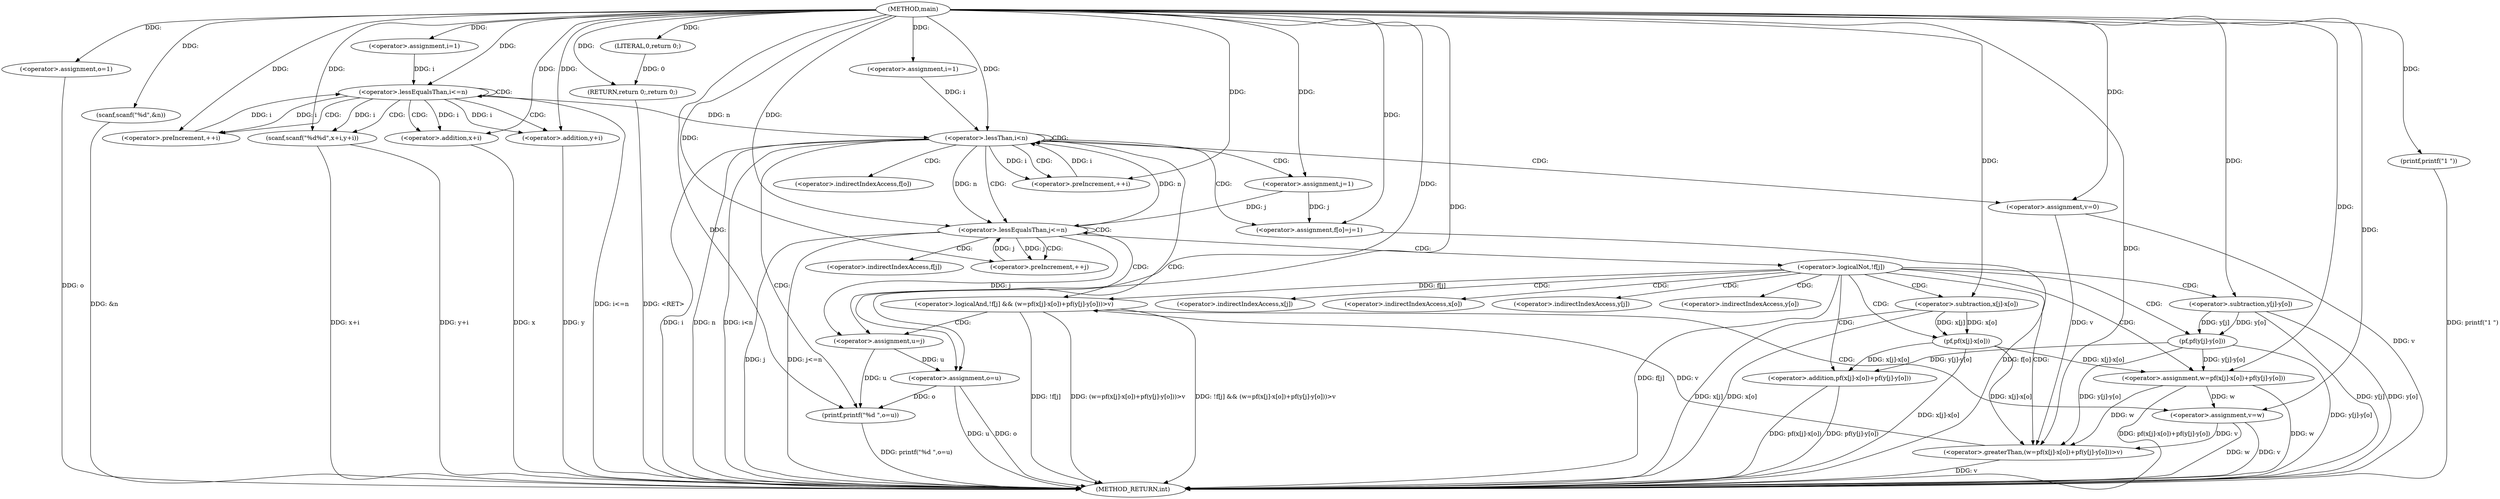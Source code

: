 digraph "main" {  
"1000106" [label = "(METHOD,main)" ]
"1000211" [label = "(METHOD_RETURN,int)" ]
"1000110" [label = "(<operator>.assignment,o=1)" ]
"1000118" [label = "(scanf,scanf(\"%d\",&n))" ]
"1000209" [label = "(RETURN,return 0;,return 0;)" ]
"1000123" [label = "(<operator>.assignment,i=1)" ]
"1000126" [label = "(<operator>.lessEqualsThan,i<=n)" ]
"1000129" [label = "(<operator>.preIncrement,++i)" ]
"1000131" [label = "(scanf,scanf(\"%d%d\",x+i,y+i))" ]
"1000146" [label = "(<operator>.lessThan,i<n)" ]
"1000210" [label = "(LITERAL,0,return 0;)" ]
"1000141" [label = "(<operator>.assignment,i=1)" ]
"1000144" [label = "(printf,printf(\"1 \"))" ]
"1000150" [label = "(printf,printf(\"%d \",o=u))" ]
"1000155" [label = "(<operator>.preIncrement,++i)" ]
"1000133" [label = "(<operator>.addition,x+i)" ]
"1000136" [label = "(<operator>.addition,y+i)" ]
"1000170" [label = "(<operator>.lessEqualsThan,j<=n)" ]
"1000173" [label = "(<operator>.preIncrement,++j)" ]
"1000152" [label = "(<operator>.assignment,o=u)" ]
"1000160" [label = "(<operator>.assignment,f[o]=j=1)" ]
"1000167" [label = "(<operator>.assignment,v=0)" ]
"1000176" [label = "(<operator>.logicalAnd,!f[j] && (w=pf(x[j]-x[o])+pf(y[j]-y[o]))>v)" ]
"1000203" [label = "(<operator>.assignment,v=w)" ]
"1000206" [label = "(<operator>.assignment,u=j)" ]
"1000164" [label = "(<operator>.assignment,j=1)" ]
"1000177" [label = "(<operator>.logicalNot,!f[j])" ]
"1000181" [label = "(<operator>.greaterThan,(w=pf(x[j]-x[o])+pf(y[j]-y[o]))>v)" ]
"1000182" [label = "(<operator>.assignment,w=pf(x[j]-x[o])+pf(y[j]-y[o]))" ]
"1000184" [label = "(<operator>.addition,pf(x[j]-x[o])+pf(y[j]-y[o]))" ]
"1000185" [label = "(pf,pf(x[j]-x[o]))" ]
"1000193" [label = "(pf,pf(y[j]-y[o]))" ]
"1000186" [label = "(<operator>.subtraction,x[j]-x[o])" ]
"1000194" [label = "(<operator>.subtraction,y[j]-y[o])" ]
"1000161" [label = "(<operator>.indirectIndexAccess,f[o])" ]
"1000178" [label = "(<operator>.indirectIndexAccess,f[j])" ]
"1000187" [label = "(<operator>.indirectIndexAccess,x[j])" ]
"1000190" [label = "(<operator>.indirectIndexAccess,x[o])" ]
"1000195" [label = "(<operator>.indirectIndexAccess,y[j])" ]
"1000198" [label = "(<operator>.indirectIndexAccess,y[o])" ]
  "1000110" -> "1000211"  [ label = "DDG: o"] 
  "1000118" -> "1000211"  [ label = "DDG: &n"] 
  "1000126" -> "1000211"  [ label = "DDG: i<=n"] 
  "1000144" -> "1000211"  [ label = "DDG: printf(\"1 \")"] 
  "1000146" -> "1000211"  [ label = "DDG: i"] 
  "1000146" -> "1000211"  [ label = "DDG: n"] 
  "1000146" -> "1000211"  [ label = "DDG: i<n"] 
  "1000160" -> "1000211"  [ label = "DDG: f[o]"] 
  "1000167" -> "1000211"  [ label = "DDG: v"] 
  "1000170" -> "1000211"  [ label = "DDG: j"] 
  "1000170" -> "1000211"  [ label = "DDG: j<=n"] 
  "1000152" -> "1000211"  [ label = "DDG: o"] 
  "1000152" -> "1000211"  [ label = "DDG: u"] 
  "1000150" -> "1000211"  [ label = "DDG: printf(\"%d \",o=u)"] 
  "1000177" -> "1000211"  [ label = "DDG: f[j]"] 
  "1000176" -> "1000211"  [ label = "DDG: !f[j]"] 
  "1000182" -> "1000211"  [ label = "DDG: w"] 
  "1000186" -> "1000211"  [ label = "DDG: x[j]"] 
  "1000186" -> "1000211"  [ label = "DDG: x[o]"] 
  "1000185" -> "1000211"  [ label = "DDG: x[j]-x[o]"] 
  "1000184" -> "1000211"  [ label = "DDG: pf(x[j]-x[o])"] 
  "1000194" -> "1000211"  [ label = "DDG: y[j]"] 
  "1000194" -> "1000211"  [ label = "DDG: y[o]"] 
  "1000193" -> "1000211"  [ label = "DDG: y[j]-y[o]"] 
  "1000184" -> "1000211"  [ label = "DDG: pf(y[j]-y[o])"] 
  "1000182" -> "1000211"  [ label = "DDG: pf(x[j]-x[o])+pf(y[j]-y[o])"] 
  "1000181" -> "1000211"  [ label = "DDG: v"] 
  "1000176" -> "1000211"  [ label = "DDG: (w=pf(x[j]-x[o])+pf(y[j]-y[o]))>v"] 
  "1000176" -> "1000211"  [ label = "DDG: !f[j] && (w=pf(x[j]-x[o])+pf(y[j]-y[o]))>v"] 
  "1000203" -> "1000211"  [ label = "DDG: v"] 
  "1000203" -> "1000211"  [ label = "DDG: w"] 
  "1000133" -> "1000211"  [ label = "DDG: x"] 
  "1000131" -> "1000211"  [ label = "DDG: x+i"] 
  "1000136" -> "1000211"  [ label = "DDG: y"] 
  "1000131" -> "1000211"  [ label = "DDG: y+i"] 
  "1000209" -> "1000211"  [ label = "DDG: <RET>"] 
  "1000106" -> "1000110"  [ label = "DDG: "] 
  "1000106" -> "1000118"  [ label = "DDG: "] 
  "1000210" -> "1000209"  [ label = "DDG: 0"] 
  "1000106" -> "1000209"  [ label = "DDG: "] 
  "1000106" -> "1000123"  [ label = "DDG: "] 
  "1000106" -> "1000131"  [ label = "DDG: "] 
  "1000106" -> "1000210"  [ label = "DDG: "] 
  "1000123" -> "1000126"  [ label = "DDG: i"] 
  "1000129" -> "1000126"  [ label = "DDG: i"] 
  "1000106" -> "1000126"  [ label = "DDG: "] 
  "1000106" -> "1000129"  [ label = "DDG: "] 
  "1000126" -> "1000129"  [ label = "DDG: i"] 
  "1000126" -> "1000131"  [ label = "DDG: i"] 
  "1000106" -> "1000141"  [ label = "DDG: "] 
  "1000141" -> "1000146"  [ label = "DDG: i"] 
  "1000155" -> "1000146"  [ label = "DDG: i"] 
  "1000106" -> "1000146"  [ label = "DDG: "] 
  "1000126" -> "1000146"  [ label = "DDG: n"] 
  "1000170" -> "1000146"  [ label = "DDG: n"] 
  "1000106" -> "1000133"  [ label = "DDG: "] 
  "1000126" -> "1000133"  [ label = "DDG: i"] 
  "1000106" -> "1000136"  [ label = "DDG: "] 
  "1000126" -> "1000136"  [ label = "DDG: i"] 
  "1000106" -> "1000144"  [ label = "DDG: "] 
  "1000106" -> "1000150"  [ label = "DDG: "] 
  "1000152" -> "1000150"  [ label = "DDG: o"] 
  "1000206" -> "1000150"  [ label = "DDG: u"] 
  "1000146" -> "1000155"  [ label = "DDG: i"] 
  "1000106" -> "1000155"  [ label = "DDG: "] 
  "1000106" -> "1000152"  [ label = "DDG: "] 
  "1000206" -> "1000152"  [ label = "DDG: u"] 
  "1000106" -> "1000167"  [ label = "DDG: "] 
  "1000164" -> "1000170"  [ label = "DDG: j"] 
  "1000173" -> "1000170"  [ label = "DDG: j"] 
  "1000106" -> "1000170"  [ label = "DDG: "] 
  "1000146" -> "1000170"  [ label = "DDG: n"] 
  "1000170" -> "1000173"  [ label = "DDG: j"] 
  "1000106" -> "1000173"  [ label = "DDG: "] 
  "1000164" -> "1000160"  [ label = "DDG: j"] 
  "1000106" -> "1000160"  [ label = "DDG: "] 
  "1000177" -> "1000176"  [ label = "DDG: f[j]"] 
  "1000181" -> "1000176"  [ label = "DDG: v"] 
  "1000182" -> "1000203"  [ label = "DDG: w"] 
  "1000106" -> "1000203"  [ label = "DDG: "] 
  "1000170" -> "1000206"  [ label = "DDG: j"] 
  "1000106" -> "1000206"  [ label = "DDG: "] 
  "1000106" -> "1000164"  [ label = "DDG: "] 
  "1000182" -> "1000181"  [ label = "DDG: w"] 
  "1000193" -> "1000181"  [ label = "DDG: y[j]-y[o]"] 
  "1000185" -> "1000181"  [ label = "DDG: x[j]-x[o]"] 
  "1000167" -> "1000181"  [ label = "DDG: v"] 
  "1000203" -> "1000181"  [ label = "DDG: v"] 
  "1000106" -> "1000181"  [ label = "DDG: "] 
  "1000106" -> "1000182"  [ label = "DDG: "] 
  "1000193" -> "1000182"  [ label = "DDG: y[j]-y[o]"] 
  "1000185" -> "1000182"  [ label = "DDG: x[j]-x[o]"] 
  "1000185" -> "1000184"  [ label = "DDG: x[j]-x[o]"] 
  "1000193" -> "1000184"  [ label = "DDG: y[j]-y[o]"] 
  "1000186" -> "1000185"  [ label = "DDG: x[o]"] 
  "1000186" -> "1000185"  [ label = "DDG: x[j]"] 
  "1000194" -> "1000193"  [ label = "DDG: y[o]"] 
  "1000194" -> "1000193"  [ label = "DDG: y[j]"] 
  "1000106" -> "1000186"  [ label = "DDG: "] 
  "1000106" -> "1000194"  [ label = "DDG: "] 
  "1000126" -> "1000133"  [ label = "CDG: "] 
  "1000126" -> "1000136"  [ label = "CDG: "] 
  "1000126" -> "1000131"  [ label = "CDG: "] 
  "1000126" -> "1000126"  [ label = "CDG: "] 
  "1000126" -> "1000129"  [ label = "CDG: "] 
  "1000146" -> "1000164"  [ label = "CDG: "] 
  "1000146" -> "1000161"  [ label = "CDG: "] 
  "1000146" -> "1000152"  [ label = "CDG: "] 
  "1000146" -> "1000150"  [ label = "CDG: "] 
  "1000146" -> "1000167"  [ label = "CDG: "] 
  "1000146" -> "1000155"  [ label = "CDG: "] 
  "1000146" -> "1000160"  [ label = "CDG: "] 
  "1000146" -> "1000170"  [ label = "CDG: "] 
  "1000146" -> "1000146"  [ label = "CDG: "] 
  "1000170" -> "1000178"  [ label = "CDG: "] 
  "1000170" -> "1000173"  [ label = "CDG: "] 
  "1000170" -> "1000170"  [ label = "CDG: "] 
  "1000170" -> "1000176"  [ label = "CDG: "] 
  "1000170" -> "1000177"  [ label = "CDG: "] 
  "1000176" -> "1000206"  [ label = "CDG: "] 
  "1000176" -> "1000203"  [ label = "CDG: "] 
  "1000177" -> "1000182"  [ label = "CDG: "] 
  "1000177" -> "1000195"  [ label = "CDG: "] 
  "1000177" -> "1000186"  [ label = "CDG: "] 
  "1000177" -> "1000190"  [ label = "CDG: "] 
  "1000177" -> "1000193"  [ label = "CDG: "] 
  "1000177" -> "1000194"  [ label = "CDG: "] 
  "1000177" -> "1000184"  [ label = "CDG: "] 
  "1000177" -> "1000198"  [ label = "CDG: "] 
  "1000177" -> "1000187"  [ label = "CDG: "] 
  "1000177" -> "1000181"  [ label = "CDG: "] 
  "1000177" -> "1000185"  [ label = "CDG: "] 
}
